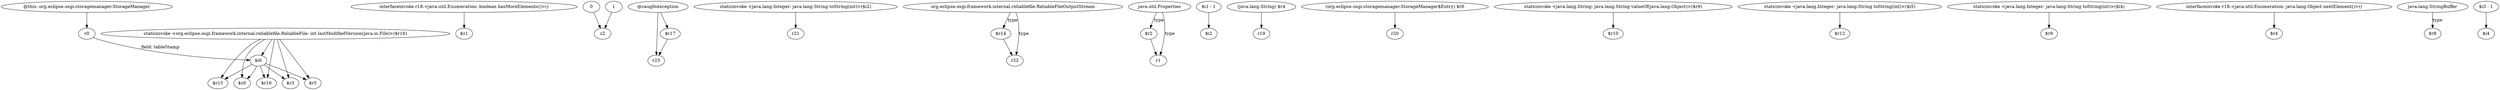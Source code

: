 digraph g {
0[label="staticinvoke <org.eclipse.osgi.framework.internal.reliablefile.ReliableFile: int lastModifiedVersion(java.io.File)>($r16)"]
1[label="$i6"]
0->1[label=""]
2[label="interfaceinvoke r18.<java.util.Enumeration: boolean hasMoreElements()>()"]
3[label="$z1"]
2->3[label=""]
4[label="0"]
5[label="z2"]
4->5[label=""]
6[label="@caughtexception"]
7[label="r23"]
6->7[label=""]
8[label="1"]
8->5[label=""]
9[label="staticinvoke <java.lang.Integer: java.lang.String toString(int)>($i2)"]
10[label="r21"]
9->10[label=""]
11[label="org.eclipse.osgi.framework.internal.reliablefile.ReliableFileOutputStream"]
12[label="$r14"]
11->12[label="type"]
13[label="$z0"]
0->13[label=""]
14[label="java.util.Properties"]
15[label="$r2"]
14->15[label="type"]
16[label="$r17"]
6->16[label=""]
17[label="r1"]
15->17[label=""]
18[label="$r3"]
1->18[label=""]
19[label="$i1 - 1"]
20[label="$i2"]
19->20[label=""]
21[label="r22"]
11->21[label="type"]
22[label="@this: org.eclipse.osgi.storagemanager.StorageManager"]
23[label="r0"]
22->23[label=""]
24[label="(java.lang.String) $r4"]
25[label="r19"]
24->25[label=""]
16->7[label=""]
26[label="$r15"]
0->26[label=""]
23->1[label="field: tableStamp"]
1->13[label=""]
27[label="(org.eclipse.osgi.storagemanager.StorageManager$Entry) $r6"]
28[label="r20"]
27->28[label=""]
29[label="staticinvoke <java.lang.String: java.lang.String valueOf(java.lang.Object)>($r9)"]
30[label="$r10"]
29->30[label=""]
31[label="$r16"]
1->31[label=""]
1->26[label=""]
32[label="staticinvoke <java.lang.Integer: java.lang.String toString(int)>($i5)"]
33[label="$r12"]
32->33[label=""]
14->17[label="type"]
34[label="staticinvoke <java.lang.Integer: java.lang.String toString(int)>($i4)"]
35[label="$r9"]
34->35[label=""]
36[label="$r5"]
0->36[label=""]
12->21[label=""]
37[label="interfaceinvoke r18.<java.util.Enumeration: java.lang.Object nextElement()>()"]
38[label="$r4"]
37->38[label=""]
0->18[label=""]
39[label="java.lang.StringBuffer"]
40[label="$r8"]
39->40[label="type"]
1->36[label=""]
0->31[label=""]
41[label="$i3 - 1"]
42[label="$i4"]
41->42[label=""]
}